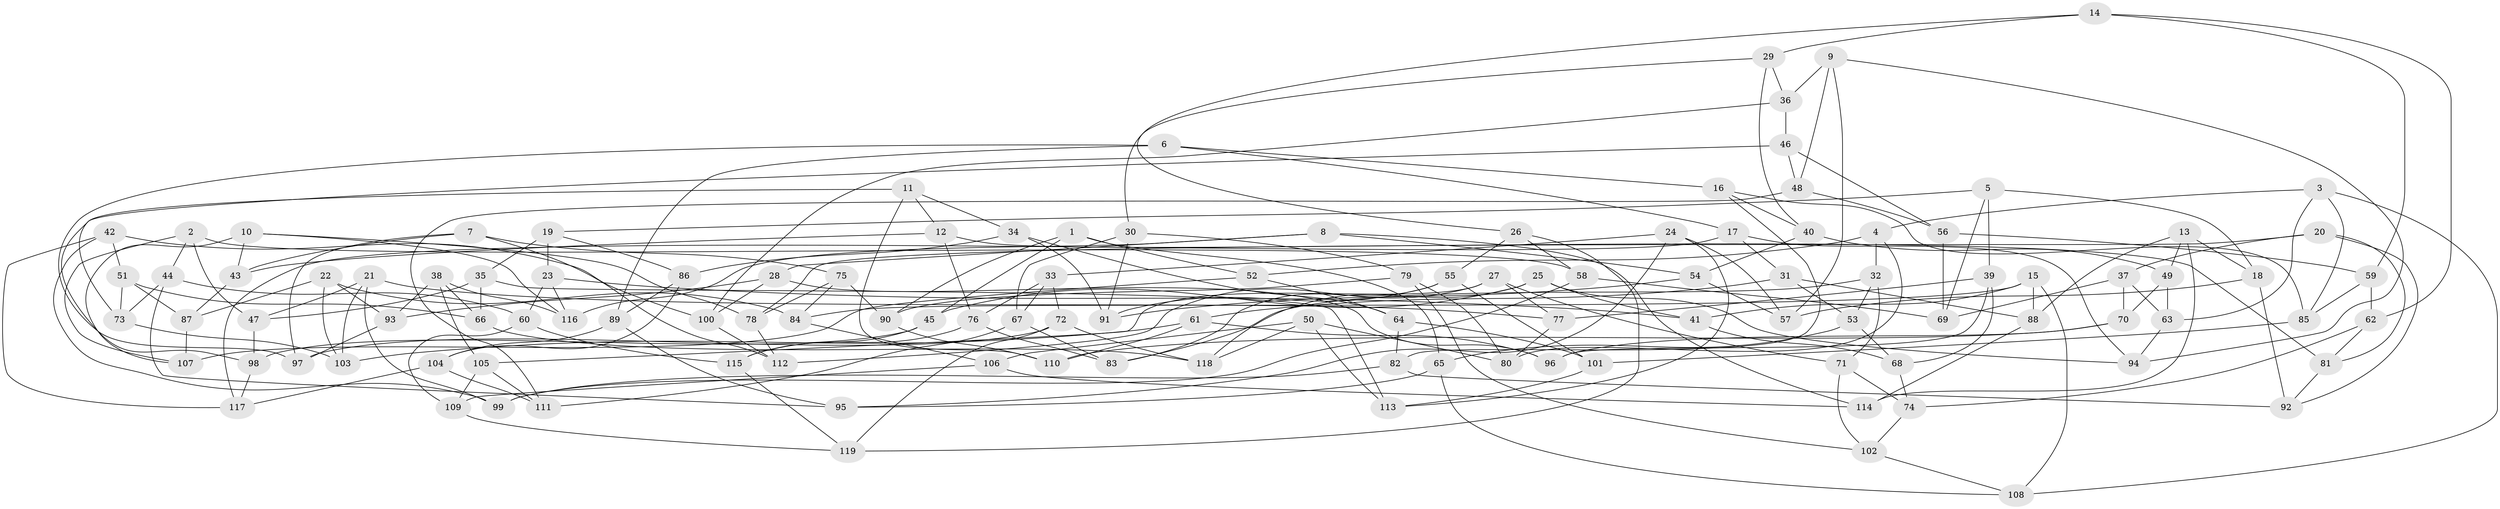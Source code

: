 // coarse degree distribution, {4: 0.6867469879518072, 6: 0.20481927710843373, 8: 0.060240963855421686, 12: 0.024096385542168676, 3: 0.024096385542168676}
// Generated by graph-tools (version 1.1) at 2025/20/03/04/25 18:20:41]
// undirected, 119 vertices, 238 edges
graph export_dot {
graph [start="1"]
  node [color=gray90,style=filled];
  1;
  2;
  3;
  4;
  5;
  6;
  7;
  8;
  9;
  10;
  11;
  12;
  13;
  14;
  15;
  16;
  17;
  18;
  19;
  20;
  21;
  22;
  23;
  24;
  25;
  26;
  27;
  28;
  29;
  30;
  31;
  32;
  33;
  34;
  35;
  36;
  37;
  38;
  39;
  40;
  41;
  42;
  43;
  44;
  45;
  46;
  47;
  48;
  49;
  50;
  51;
  52;
  53;
  54;
  55;
  56;
  57;
  58;
  59;
  60;
  61;
  62;
  63;
  64;
  65;
  66;
  67;
  68;
  69;
  70;
  71;
  72;
  73;
  74;
  75;
  76;
  77;
  78;
  79;
  80;
  81;
  82;
  83;
  84;
  85;
  86;
  87;
  88;
  89;
  90;
  91;
  92;
  93;
  94;
  95;
  96;
  97;
  98;
  99;
  100;
  101;
  102;
  103;
  104;
  105;
  106;
  107;
  108;
  109;
  110;
  111;
  112;
  113;
  114;
  115;
  116;
  117;
  118;
  119;
  1 -- 90;
  1 -- 65;
  1 -- 52;
  1 -- 45;
  2 -- 58;
  2 -- 44;
  2 -- 107;
  2 -- 47;
  3 -- 108;
  3 -- 63;
  3 -- 4;
  3 -- 85;
  4 -- 80;
  4 -- 52;
  4 -- 32;
  5 -- 18;
  5 -- 39;
  5 -- 69;
  5 -- 19;
  6 -- 17;
  6 -- 89;
  6 -- 16;
  6 -- 97;
  7 -- 97;
  7 -- 75;
  7 -- 112;
  7 -- 43;
  8 -- 116;
  8 -- 54;
  8 -- 28;
  8 -- 114;
  9 -- 48;
  9 -- 94;
  9 -- 36;
  9 -- 57;
  10 -- 116;
  10 -- 107;
  10 -- 78;
  10 -- 43;
  11 -- 34;
  11 -- 12;
  11 -- 98;
  11 -- 110;
  12 -- 81;
  12 -- 76;
  12 -- 43;
  13 -- 114;
  13 -- 18;
  13 -- 88;
  13 -- 49;
  14 -- 26;
  14 -- 59;
  14 -- 29;
  14 -- 62;
  15 -- 88;
  15 -- 108;
  15 -- 41;
  15 -- 84;
  16 -- 82;
  16 -- 85;
  16 -- 40;
  17 -- 117;
  17 -- 94;
  17 -- 31;
  18 -- 92;
  18 -- 57;
  19 -- 35;
  19 -- 23;
  19 -- 86;
  20 -- 78;
  20 -- 37;
  20 -- 81;
  20 -- 92;
  21 -- 47;
  21 -- 77;
  21 -- 103;
  21 -- 99;
  22 -- 93;
  22 -- 84;
  22 -- 87;
  22 -- 103;
  23 -- 116;
  23 -- 41;
  23 -- 60;
  24 -- 95;
  24 -- 57;
  24 -- 113;
  24 -- 33;
  25 -- 118;
  25 -- 41;
  25 -- 94;
  25 -- 45;
  26 -- 58;
  26 -- 55;
  26 -- 119;
  27 -- 71;
  27 -- 77;
  27 -- 105;
  27 -- 112;
  28 -- 100;
  28 -- 96;
  28 -- 93;
  29 -- 30;
  29 -- 40;
  29 -- 36;
  30 -- 67;
  30 -- 79;
  30 -- 91;
  31 -- 88;
  31 -- 53;
  31 -- 61;
  32 -- 83;
  32 -- 53;
  32 -- 71;
  33 -- 76;
  33 -- 72;
  33 -- 67;
  34 -- 64;
  34 -- 86;
  34 -- 91;
  35 -- 66;
  35 -- 47;
  35 -- 113;
  36 -- 100;
  36 -- 46;
  37 -- 70;
  37 -- 63;
  37 -- 69;
  38 -- 116;
  38 -- 93;
  38 -- 66;
  38 -- 105;
  39 -- 68;
  39 -- 96;
  39 -- 77;
  40 -- 54;
  40 -- 49;
  41 -- 68;
  42 -- 99;
  42 -- 117;
  42 -- 100;
  42 -- 51;
  43 -- 87;
  44 -- 60;
  44 -- 95;
  44 -- 73;
  45 -- 98;
  45 -- 115;
  46 -- 56;
  46 -- 73;
  46 -- 48;
  47 -- 98;
  48 -- 111;
  48 -- 56;
  49 -- 70;
  49 -- 63;
  50 -- 106;
  50 -- 118;
  50 -- 80;
  50 -- 113;
  51 -- 66;
  51 -- 73;
  51 -- 87;
  52 -- 64;
  52 -- 107;
  53 -- 65;
  53 -- 68;
  54 -- 91;
  54 -- 57;
  55 -- 101;
  55 -- 91;
  55 -- 83;
  56 -- 69;
  56 -- 59;
  58 -- 69;
  58 -- 99;
  59 -- 62;
  59 -- 85;
  60 -- 109;
  60 -- 115;
  61 -- 110;
  61 -- 103;
  61 -- 96;
  62 -- 74;
  62 -- 81;
  63 -- 94;
  64 -- 82;
  64 -- 101;
  65 -- 95;
  65 -- 108;
  66 -- 118;
  67 -- 83;
  67 -- 111;
  68 -- 74;
  70 -- 110;
  70 -- 96;
  71 -- 102;
  71 -- 74;
  72 -- 119;
  72 -- 118;
  72 -- 97;
  73 -- 103;
  74 -- 102;
  75 -- 78;
  75 -- 90;
  75 -- 84;
  76 -- 83;
  76 -- 115;
  77 -- 80;
  78 -- 112;
  79 -- 90;
  79 -- 80;
  79 -- 102;
  81 -- 92;
  82 -- 99;
  82 -- 92;
  84 -- 106;
  85 -- 101;
  86 -- 89;
  86 -- 104;
  87 -- 107;
  88 -- 114;
  89 -- 104;
  89 -- 95;
  90 -- 110;
  93 -- 97;
  98 -- 117;
  100 -- 112;
  101 -- 113;
  102 -- 108;
  104 -- 117;
  104 -- 111;
  105 -- 111;
  105 -- 109;
  106 -- 114;
  106 -- 109;
  109 -- 119;
  115 -- 119;
}
